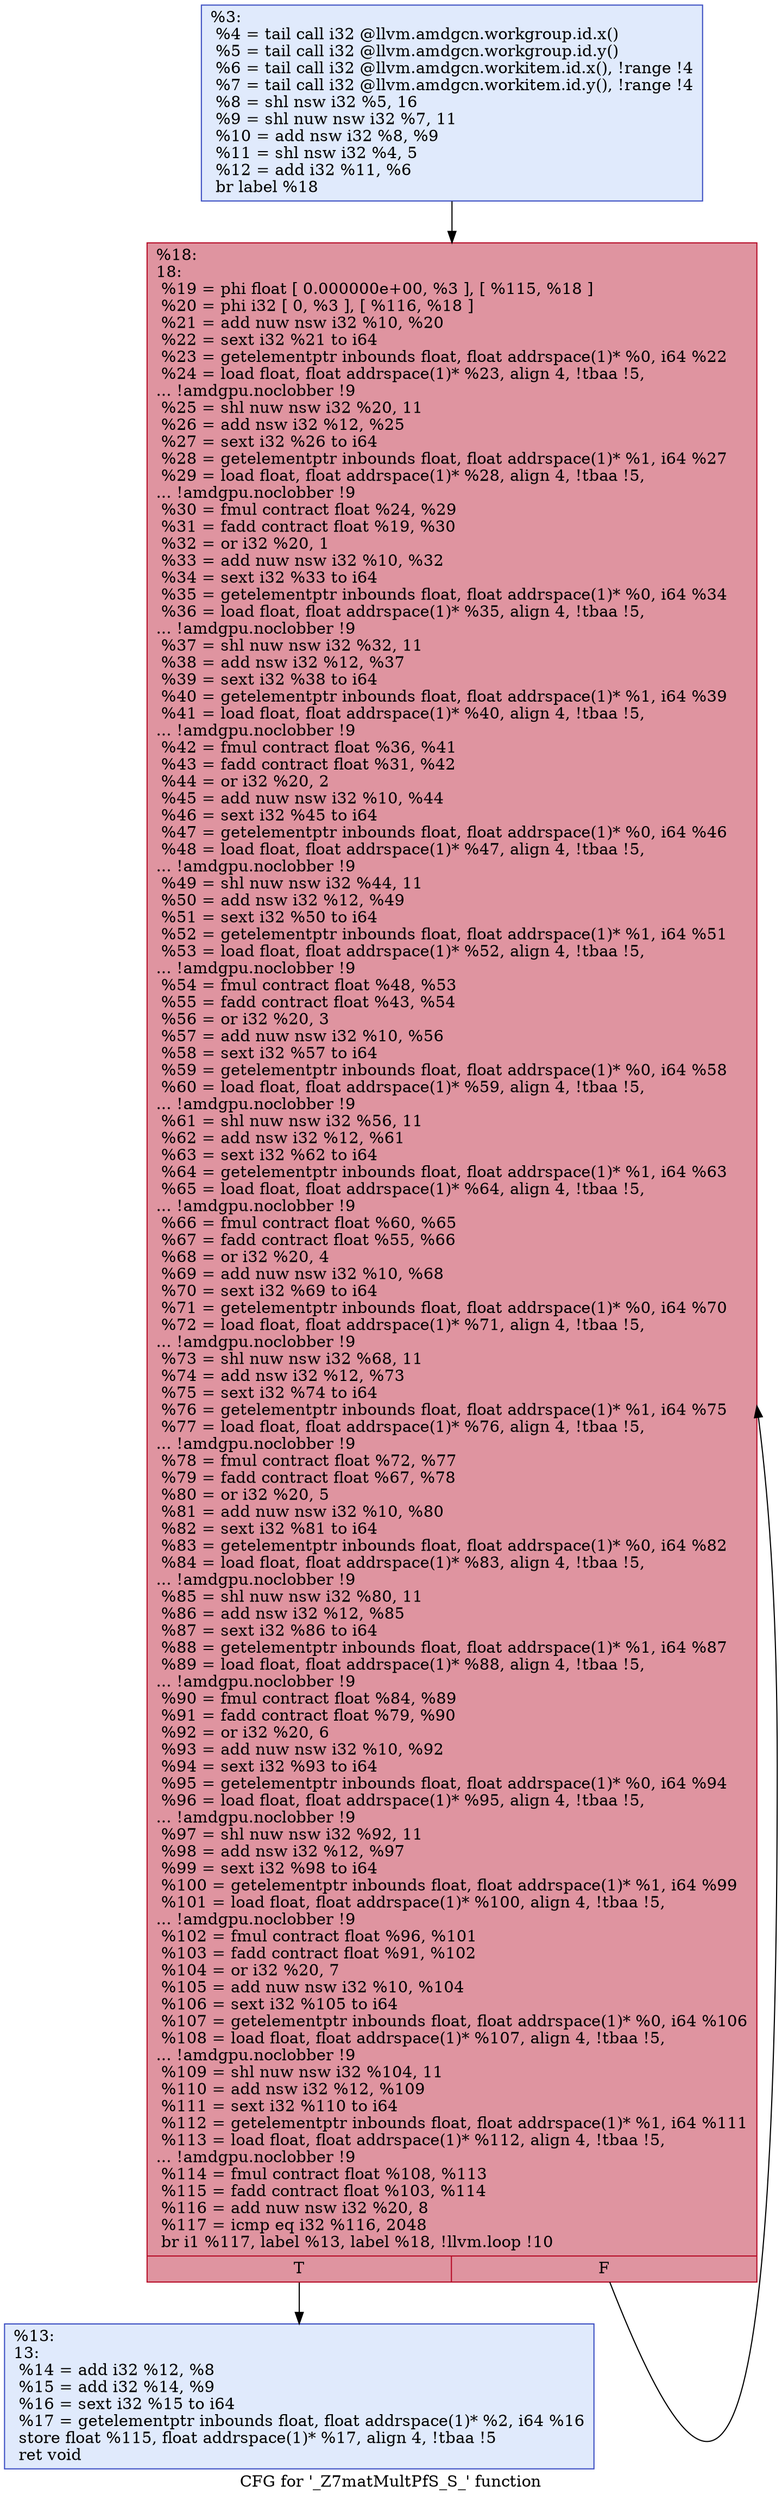 digraph "CFG for '_Z7matMultPfS_S_' function" {
	label="CFG for '_Z7matMultPfS_S_' function";

	Node0x571d1b0 [shape=record,color="#3d50c3ff", style=filled, fillcolor="#b9d0f970",label="{%3:\l  %4 = tail call i32 @llvm.amdgcn.workgroup.id.x()\l  %5 = tail call i32 @llvm.amdgcn.workgroup.id.y()\l  %6 = tail call i32 @llvm.amdgcn.workitem.id.x(), !range !4\l  %7 = tail call i32 @llvm.amdgcn.workitem.id.y(), !range !4\l  %8 = shl nsw i32 %5, 16\l  %9 = shl nuw nsw i32 %7, 11\l  %10 = add nsw i32 %8, %9\l  %11 = shl nsw i32 %4, 5\l  %12 = add i32 %11, %6\l  br label %18\l}"];
	Node0x571d1b0 -> Node0x571d390;
	Node0x571f620 [shape=record,color="#3d50c3ff", style=filled, fillcolor="#b9d0f970",label="{%13:\l13:                                               \l  %14 = add i32 %12, %8\l  %15 = add i32 %14, %9\l  %16 = sext i32 %15 to i64\l  %17 = getelementptr inbounds float, float addrspace(1)* %2, i64 %16\l  store float %115, float addrspace(1)* %17, align 4, !tbaa !5\l  ret void\l}"];
	Node0x571d390 [shape=record,color="#b70d28ff", style=filled, fillcolor="#b70d2870",label="{%18:\l18:                                               \l  %19 = phi float [ 0.000000e+00, %3 ], [ %115, %18 ]\l  %20 = phi i32 [ 0, %3 ], [ %116, %18 ]\l  %21 = add nuw nsw i32 %10, %20\l  %22 = sext i32 %21 to i64\l  %23 = getelementptr inbounds float, float addrspace(1)* %0, i64 %22\l  %24 = load float, float addrspace(1)* %23, align 4, !tbaa !5,\l... !amdgpu.noclobber !9\l  %25 = shl nuw nsw i32 %20, 11\l  %26 = add nsw i32 %12, %25\l  %27 = sext i32 %26 to i64\l  %28 = getelementptr inbounds float, float addrspace(1)* %1, i64 %27\l  %29 = load float, float addrspace(1)* %28, align 4, !tbaa !5,\l... !amdgpu.noclobber !9\l  %30 = fmul contract float %24, %29\l  %31 = fadd contract float %19, %30\l  %32 = or i32 %20, 1\l  %33 = add nuw nsw i32 %10, %32\l  %34 = sext i32 %33 to i64\l  %35 = getelementptr inbounds float, float addrspace(1)* %0, i64 %34\l  %36 = load float, float addrspace(1)* %35, align 4, !tbaa !5,\l... !amdgpu.noclobber !9\l  %37 = shl nuw nsw i32 %32, 11\l  %38 = add nsw i32 %12, %37\l  %39 = sext i32 %38 to i64\l  %40 = getelementptr inbounds float, float addrspace(1)* %1, i64 %39\l  %41 = load float, float addrspace(1)* %40, align 4, !tbaa !5,\l... !amdgpu.noclobber !9\l  %42 = fmul contract float %36, %41\l  %43 = fadd contract float %31, %42\l  %44 = or i32 %20, 2\l  %45 = add nuw nsw i32 %10, %44\l  %46 = sext i32 %45 to i64\l  %47 = getelementptr inbounds float, float addrspace(1)* %0, i64 %46\l  %48 = load float, float addrspace(1)* %47, align 4, !tbaa !5,\l... !amdgpu.noclobber !9\l  %49 = shl nuw nsw i32 %44, 11\l  %50 = add nsw i32 %12, %49\l  %51 = sext i32 %50 to i64\l  %52 = getelementptr inbounds float, float addrspace(1)* %1, i64 %51\l  %53 = load float, float addrspace(1)* %52, align 4, !tbaa !5,\l... !amdgpu.noclobber !9\l  %54 = fmul contract float %48, %53\l  %55 = fadd contract float %43, %54\l  %56 = or i32 %20, 3\l  %57 = add nuw nsw i32 %10, %56\l  %58 = sext i32 %57 to i64\l  %59 = getelementptr inbounds float, float addrspace(1)* %0, i64 %58\l  %60 = load float, float addrspace(1)* %59, align 4, !tbaa !5,\l... !amdgpu.noclobber !9\l  %61 = shl nuw nsw i32 %56, 11\l  %62 = add nsw i32 %12, %61\l  %63 = sext i32 %62 to i64\l  %64 = getelementptr inbounds float, float addrspace(1)* %1, i64 %63\l  %65 = load float, float addrspace(1)* %64, align 4, !tbaa !5,\l... !amdgpu.noclobber !9\l  %66 = fmul contract float %60, %65\l  %67 = fadd contract float %55, %66\l  %68 = or i32 %20, 4\l  %69 = add nuw nsw i32 %10, %68\l  %70 = sext i32 %69 to i64\l  %71 = getelementptr inbounds float, float addrspace(1)* %0, i64 %70\l  %72 = load float, float addrspace(1)* %71, align 4, !tbaa !5,\l... !amdgpu.noclobber !9\l  %73 = shl nuw nsw i32 %68, 11\l  %74 = add nsw i32 %12, %73\l  %75 = sext i32 %74 to i64\l  %76 = getelementptr inbounds float, float addrspace(1)* %1, i64 %75\l  %77 = load float, float addrspace(1)* %76, align 4, !tbaa !5,\l... !amdgpu.noclobber !9\l  %78 = fmul contract float %72, %77\l  %79 = fadd contract float %67, %78\l  %80 = or i32 %20, 5\l  %81 = add nuw nsw i32 %10, %80\l  %82 = sext i32 %81 to i64\l  %83 = getelementptr inbounds float, float addrspace(1)* %0, i64 %82\l  %84 = load float, float addrspace(1)* %83, align 4, !tbaa !5,\l... !amdgpu.noclobber !9\l  %85 = shl nuw nsw i32 %80, 11\l  %86 = add nsw i32 %12, %85\l  %87 = sext i32 %86 to i64\l  %88 = getelementptr inbounds float, float addrspace(1)* %1, i64 %87\l  %89 = load float, float addrspace(1)* %88, align 4, !tbaa !5,\l... !amdgpu.noclobber !9\l  %90 = fmul contract float %84, %89\l  %91 = fadd contract float %79, %90\l  %92 = or i32 %20, 6\l  %93 = add nuw nsw i32 %10, %92\l  %94 = sext i32 %93 to i64\l  %95 = getelementptr inbounds float, float addrspace(1)* %0, i64 %94\l  %96 = load float, float addrspace(1)* %95, align 4, !tbaa !5,\l... !amdgpu.noclobber !9\l  %97 = shl nuw nsw i32 %92, 11\l  %98 = add nsw i32 %12, %97\l  %99 = sext i32 %98 to i64\l  %100 = getelementptr inbounds float, float addrspace(1)* %1, i64 %99\l  %101 = load float, float addrspace(1)* %100, align 4, !tbaa !5,\l... !amdgpu.noclobber !9\l  %102 = fmul contract float %96, %101\l  %103 = fadd contract float %91, %102\l  %104 = or i32 %20, 7\l  %105 = add nuw nsw i32 %10, %104\l  %106 = sext i32 %105 to i64\l  %107 = getelementptr inbounds float, float addrspace(1)* %0, i64 %106\l  %108 = load float, float addrspace(1)* %107, align 4, !tbaa !5,\l... !amdgpu.noclobber !9\l  %109 = shl nuw nsw i32 %104, 11\l  %110 = add nsw i32 %12, %109\l  %111 = sext i32 %110 to i64\l  %112 = getelementptr inbounds float, float addrspace(1)* %1, i64 %111\l  %113 = load float, float addrspace(1)* %112, align 4, !tbaa !5,\l... !amdgpu.noclobber !9\l  %114 = fmul contract float %108, %113\l  %115 = fadd contract float %103, %114\l  %116 = add nuw nsw i32 %20, 8\l  %117 = icmp eq i32 %116, 2048\l  br i1 %117, label %13, label %18, !llvm.loop !10\l|{<s0>T|<s1>F}}"];
	Node0x571d390:s0 -> Node0x571f620;
	Node0x571d390:s1 -> Node0x571d390;
}
